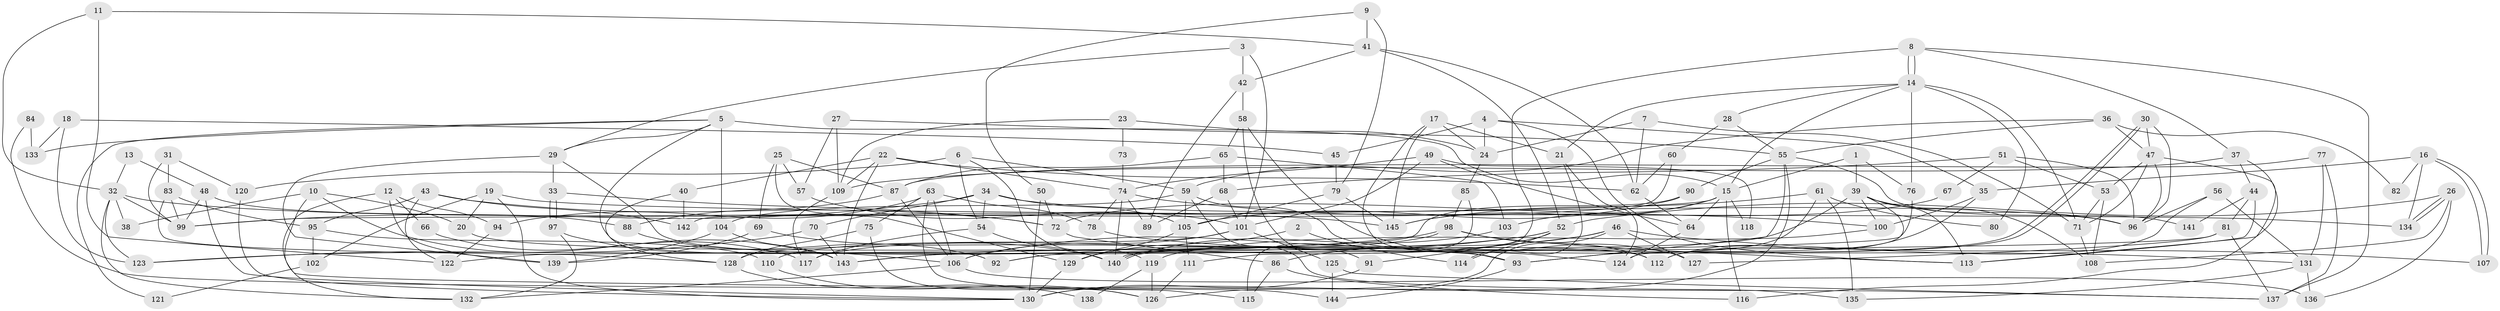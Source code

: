 // Generated by graph-tools (version 1.1) at 2025/02/03/09/25 03:02:07]
// undirected, 145 vertices, 290 edges
graph export_dot {
graph [start="1"]
  node [color=gray90,style=filled];
  1;
  2;
  3;
  4;
  5;
  6;
  7;
  8;
  9;
  10;
  11;
  12;
  13;
  14;
  15;
  16;
  17;
  18;
  19;
  20;
  21;
  22;
  23;
  24;
  25;
  26;
  27;
  28;
  29;
  30;
  31;
  32;
  33;
  34;
  35;
  36;
  37;
  38;
  39;
  40;
  41;
  42;
  43;
  44;
  45;
  46;
  47;
  48;
  49;
  50;
  51;
  52;
  53;
  54;
  55;
  56;
  57;
  58;
  59;
  60;
  61;
  62;
  63;
  64;
  65;
  66;
  67;
  68;
  69;
  70;
  71;
  72;
  73;
  74;
  75;
  76;
  77;
  78;
  79;
  80;
  81;
  82;
  83;
  84;
  85;
  86;
  87;
  88;
  89;
  90;
  91;
  92;
  93;
  94;
  95;
  96;
  97;
  98;
  99;
  100;
  101;
  102;
  103;
  104;
  105;
  106;
  107;
  108;
  109;
  110;
  111;
  112;
  113;
  114;
  115;
  116;
  117;
  118;
  119;
  120;
  121;
  122;
  123;
  124;
  125;
  126;
  127;
  128;
  129;
  130;
  131;
  132;
  133;
  134;
  135;
  136;
  137;
  138;
  139;
  140;
  141;
  142;
  143;
  144;
  145;
  1 -- 15;
  1 -- 39;
  1 -- 76;
  2 -- 129;
  2 -- 114;
  3 -- 101;
  3 -- 29;
  3 -- 42;
  4 -- 113;
  4 -- 35;
  4 -- 24;
  4 -- 45;
  5 -- 104;
  5 -- 15;
  5 -- 29;
  5 -- 92;
  5 -- 121;
  5 -- 133;
  6 -- 54;
  6 -- 59;
  6 -- 119;
  6 -- 120;
  7 -- 71;
  7 -- 62;
  7 -- 24;
  8 -- 37;
  8 -- 14;
  8 -- 14;
  8 -- 111;
  8 -- 137;
  9 -- 50;
  9 -- 41;
  9 -- 79;
  10 -- 137;
  10 -- 143;
  10 -- 20;
  10 -- 38;
  11 -- 122;
  11 -- 32;
  11 -- 41;
  12 -- 132;
  12 -- 94;
  12 -- 66;
  12 -- 139;
  13 -- 32;
  13 -- 48;
  14 -- 21;
  14 -- 15;
  14 -- 28;
  14 -- 71;
  14 -- 76;
  14 -- 80;
  15 -- 99;
  15 -- 64;
  15 -- 103;
  15 -- 116;
  15 -- 118;
  15 -- 145;
  16 -- 134;
  16 -- 107;
  16 -- 107;
  16 -- 35;
  16 -- 82;
  17 -- 24;
  17 -- 145;
  17 -- 21;
  17 -- 93;
  18 -- 45;
  18 -- 123;
  18 -- 133;
  19 -- 130;
  19 -- 20;
  19 -- 102;
  19 -- 134;
  20 -- 93;
  21 -- 124;
  21 -- 114;
  22 -- 143;
  22 -- 62;
  22 -- 40;
  22 -- 74;
  22 -- 109;
  23 -- 109;
  23 -- 24;
  23 -- 73;
  24 -- 85;
  25 -- 129;
  25 -- 57;
  25 -- 69;
  25 -- 87;
  26 -- 134;
  26 -- 134;
  26 -- 52;
  26 -- 108;
  26 -- 136;
  27 -- 55;
  27 -- 109;
  27 -- 57;
  28 -- 60;
  28 -- 55;
  29 -- 139;
  29 -- 33;
  29 -- 112;
  30 -- 47;
  30 -- 140;
  30 -- 140;
  30 -- 96;
  31 -- 120;
  31 -- 99;
  31 -- 83;
  32 -- 132;
  32 -- 123;
  32 -- 38;
  32 -- 99;
  32 -- 145;
  33 -- 97;
  33 -- 97;
  33 -- 72;
  34 -- 96;
  34 -- 105;
  34 -- 54;
  34 -- 70;
  34 -- 99;
  35 -- 112;
  35 -- 100;
  36 -- 47;
  36 -- 59;
  36 -- 55;
  36 -- 82;
  37 -- 109;
  37 -- 113;
  37 -- 44;
  39 -- 96;
  39 -- 108;
  39 -- 100;
  39 -- 113;
  39 -- 124;
  39 -- 128;
  40 -- 128;
  40 -- 142;
  41 -- 52;
  41 -- 42;
  41 -- 62;
  42 -- 58;
  42 -- 89;
  43 -- 72;
  43 -- 95;
  43 -- 122;
  43 -- 142;
  44 -- 81;
  44 -- 113;
  44 -- 141;
  45 -- 79;
  46 -- 127;
  46 -- 126;
  46 -- 86;
  46 -- 107;
  46 -- 143;
  47 -- 71;
  47 -- 53;
  47 -- 96;
  47 -- 116;
  48 -- 99;
  48 -- 88;
  48 -- 130;
  49 -- 74;
  49 -- 101;
  49 -- 64;
  49 -- 118;
  50 -- 72;
  50 -- 130;
  51 -- 68;
  51 -- 96;
  51 -- 53;
  51 -- 67;
  52 -- 106;
  52 -- 92;
  52 -- 91;
  52 -- 114;
  53 -- 108;
  53 -- 71;
  54 -- 140;
  54 -- 117;
  55 -- 90;
  55 -- 93;
  55 -- 130;
  55 -- 141;
  56 -- 96;
  56 -- 131;
  56 -- 112;
  57 -- 101;
  58 -- 91;
  58 -- 65;
  58 -- 127;
  59 -- 135;
  59 -- 124;
  59 -- 104;
  59 -- 105;
  60 -- 62;
  60 -- 142;
  61 -- 93;
  61 -- 145;
  61 -- 80;
  61 -- 135;
  62 -- 64;
  63 -- 75;
  63 -- 115;
  63 -- 78;
  63 -- 94;
  63 -- 106;
  64 -- 124;
  65 -- 103;
  65 -- 68;
  65 -- 87;
  66 -- 117;
  67 -- 72;
  68 -- 89;
  68 -- 101;
  69 -- 140;
  69 -- 139;
  70 -- 143;
  70 -- 123;
  71 -- 108;
  72 -- 86;
  73 -- 74;
  74 -- 100;
  74 -- 78;
  74 -- 89;
  74 -- 140;
  75 -- 128;
  75 -- 126;
  76 -- 92;
  77 -- 87;
  77 -- 131;
  77 -- 137;
  78 -- 131;
  79 -- 145;
  79 -- 105;
  81 -- 137;
  81 -- 143;
  81 -- 127;
  83 -- 99;
  83 -- 95;
  83 -- 128;
  84 -- 133;
  84 -- 144;
  85 -- 98;
  85 -- 115;
  86 -- 116;
  86 -- 115;
  87 -- 88;
  87 -- 106;
  88 -- 92;
  90 -- 105;
  90 -- 122;
  91 -- 130;
  93 -- 144;
  94 -- 122;
  95 -- 110;
  95 -- 102;
  97 -- 106;
  97 -- 132;
  98 -- 113;
  98 -- 112;
  98 -- 117;
  98 -- 123;
  100 -- 119;
  101 -- 106;
  101 -- 110;
  101 -- 125;
  102 -- 121;
  103 -- 140;
  104 -- 139;
  104 -- 143;
  105 -- 111;
  105 -- 129;
  106 -- 132;
  106 -- 136;
  109 -- 117;
  110 -- 126;
  111 -- 126;
  119 -- 126;
  119 -- 138;
  120 -- 130;
  125 -- 137;
  125 -- 144;
  128 -- 138;
  129 -- 130;
  131 -- 136;
  131 -- 135;
}
